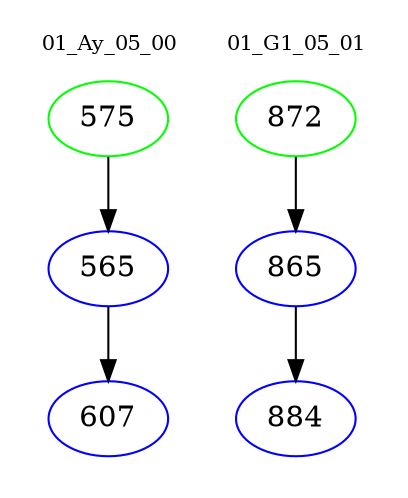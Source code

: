 digraph{
subgraph cluster_0 {
color = white
label = "01_Ay_05_00";
fontsize=10;
T0_575 [label="575", color="green"]
T0_575 -> T0_565 [color="black"]
T0_565 [label="565", color="blue"]
T0_565 -> T0_607 [color="black"]
T0_607 [label="607", color="blue"]
}
subgraph cluster_1 {
color = white
label = "01_G1_05_01";
fontsize=10;
T1_872 [label="872", color="green"]
T1_872 -> T1_865 [color="black"]
T1_865 [label="865", color="blue"]
T1_865 -> T1_884 [color="black"]
T1_884 [label="884", color="blue"]
}
}
